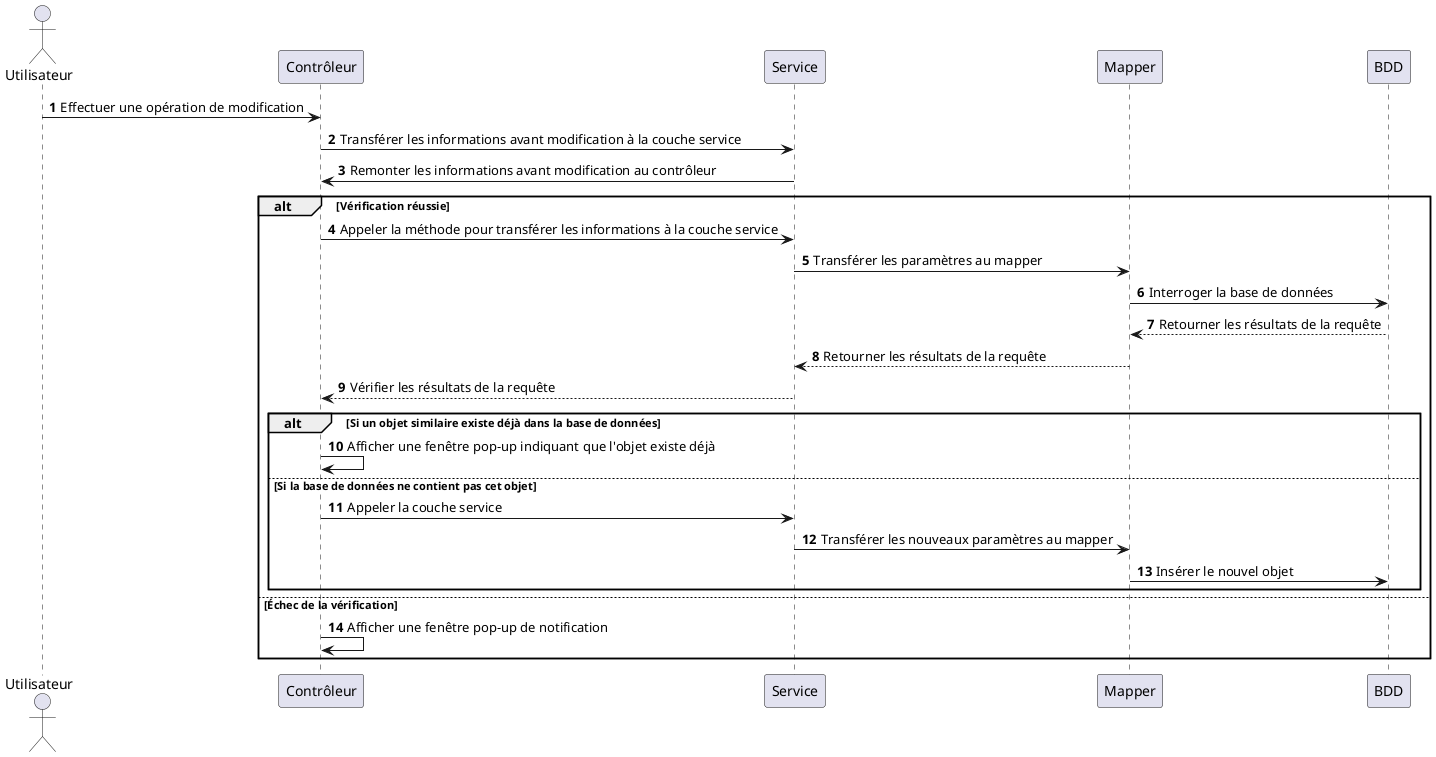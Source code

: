 @startuml
'https://plantuml.com/sequence-diagram

autonumber
Actor Utilisateur
Utilisateur -> Contrôleur: Effectuer une opération de modification
Contrôleur -> Service: Transférer les informations avant modification à la couche service
Service -> Contrôleur: Remonter les informations avant modification au contrôleur
alt Vérification réussie
Contrôleur -> Service: Appeler la méthode pour transférer les informations à la couche service
Service -> Mapper: Transférer les paramètres au mapper
Mapper -> BDD: Interroger la base de données
BDD --> Mapper: Retourner les résultats de la requête
Mapper --> Service: Retourner les résultats de la requête
Service --> Contrôleur: Vérifier les résultats de la requête
alt Si un objet similaire existe déjà dans la base de données
    Contrôleur -> Contrôleur: Afficher une fenêtre pop-up indiquant que l'objet existe déjà
    else Si la base de données ne contient pas cet objet
    Contrôleur -> Service: Appeler la couche service
    Service -> Mapper: Transférer les nouveaux paramètres au mapper
    Mapper -> BDD: Insérer le nouvel objet
    end
else Échec de la vérification
Contrôleur -> Contrôleur: Afficher une fenêtre pop-up de notification
end

@enduml